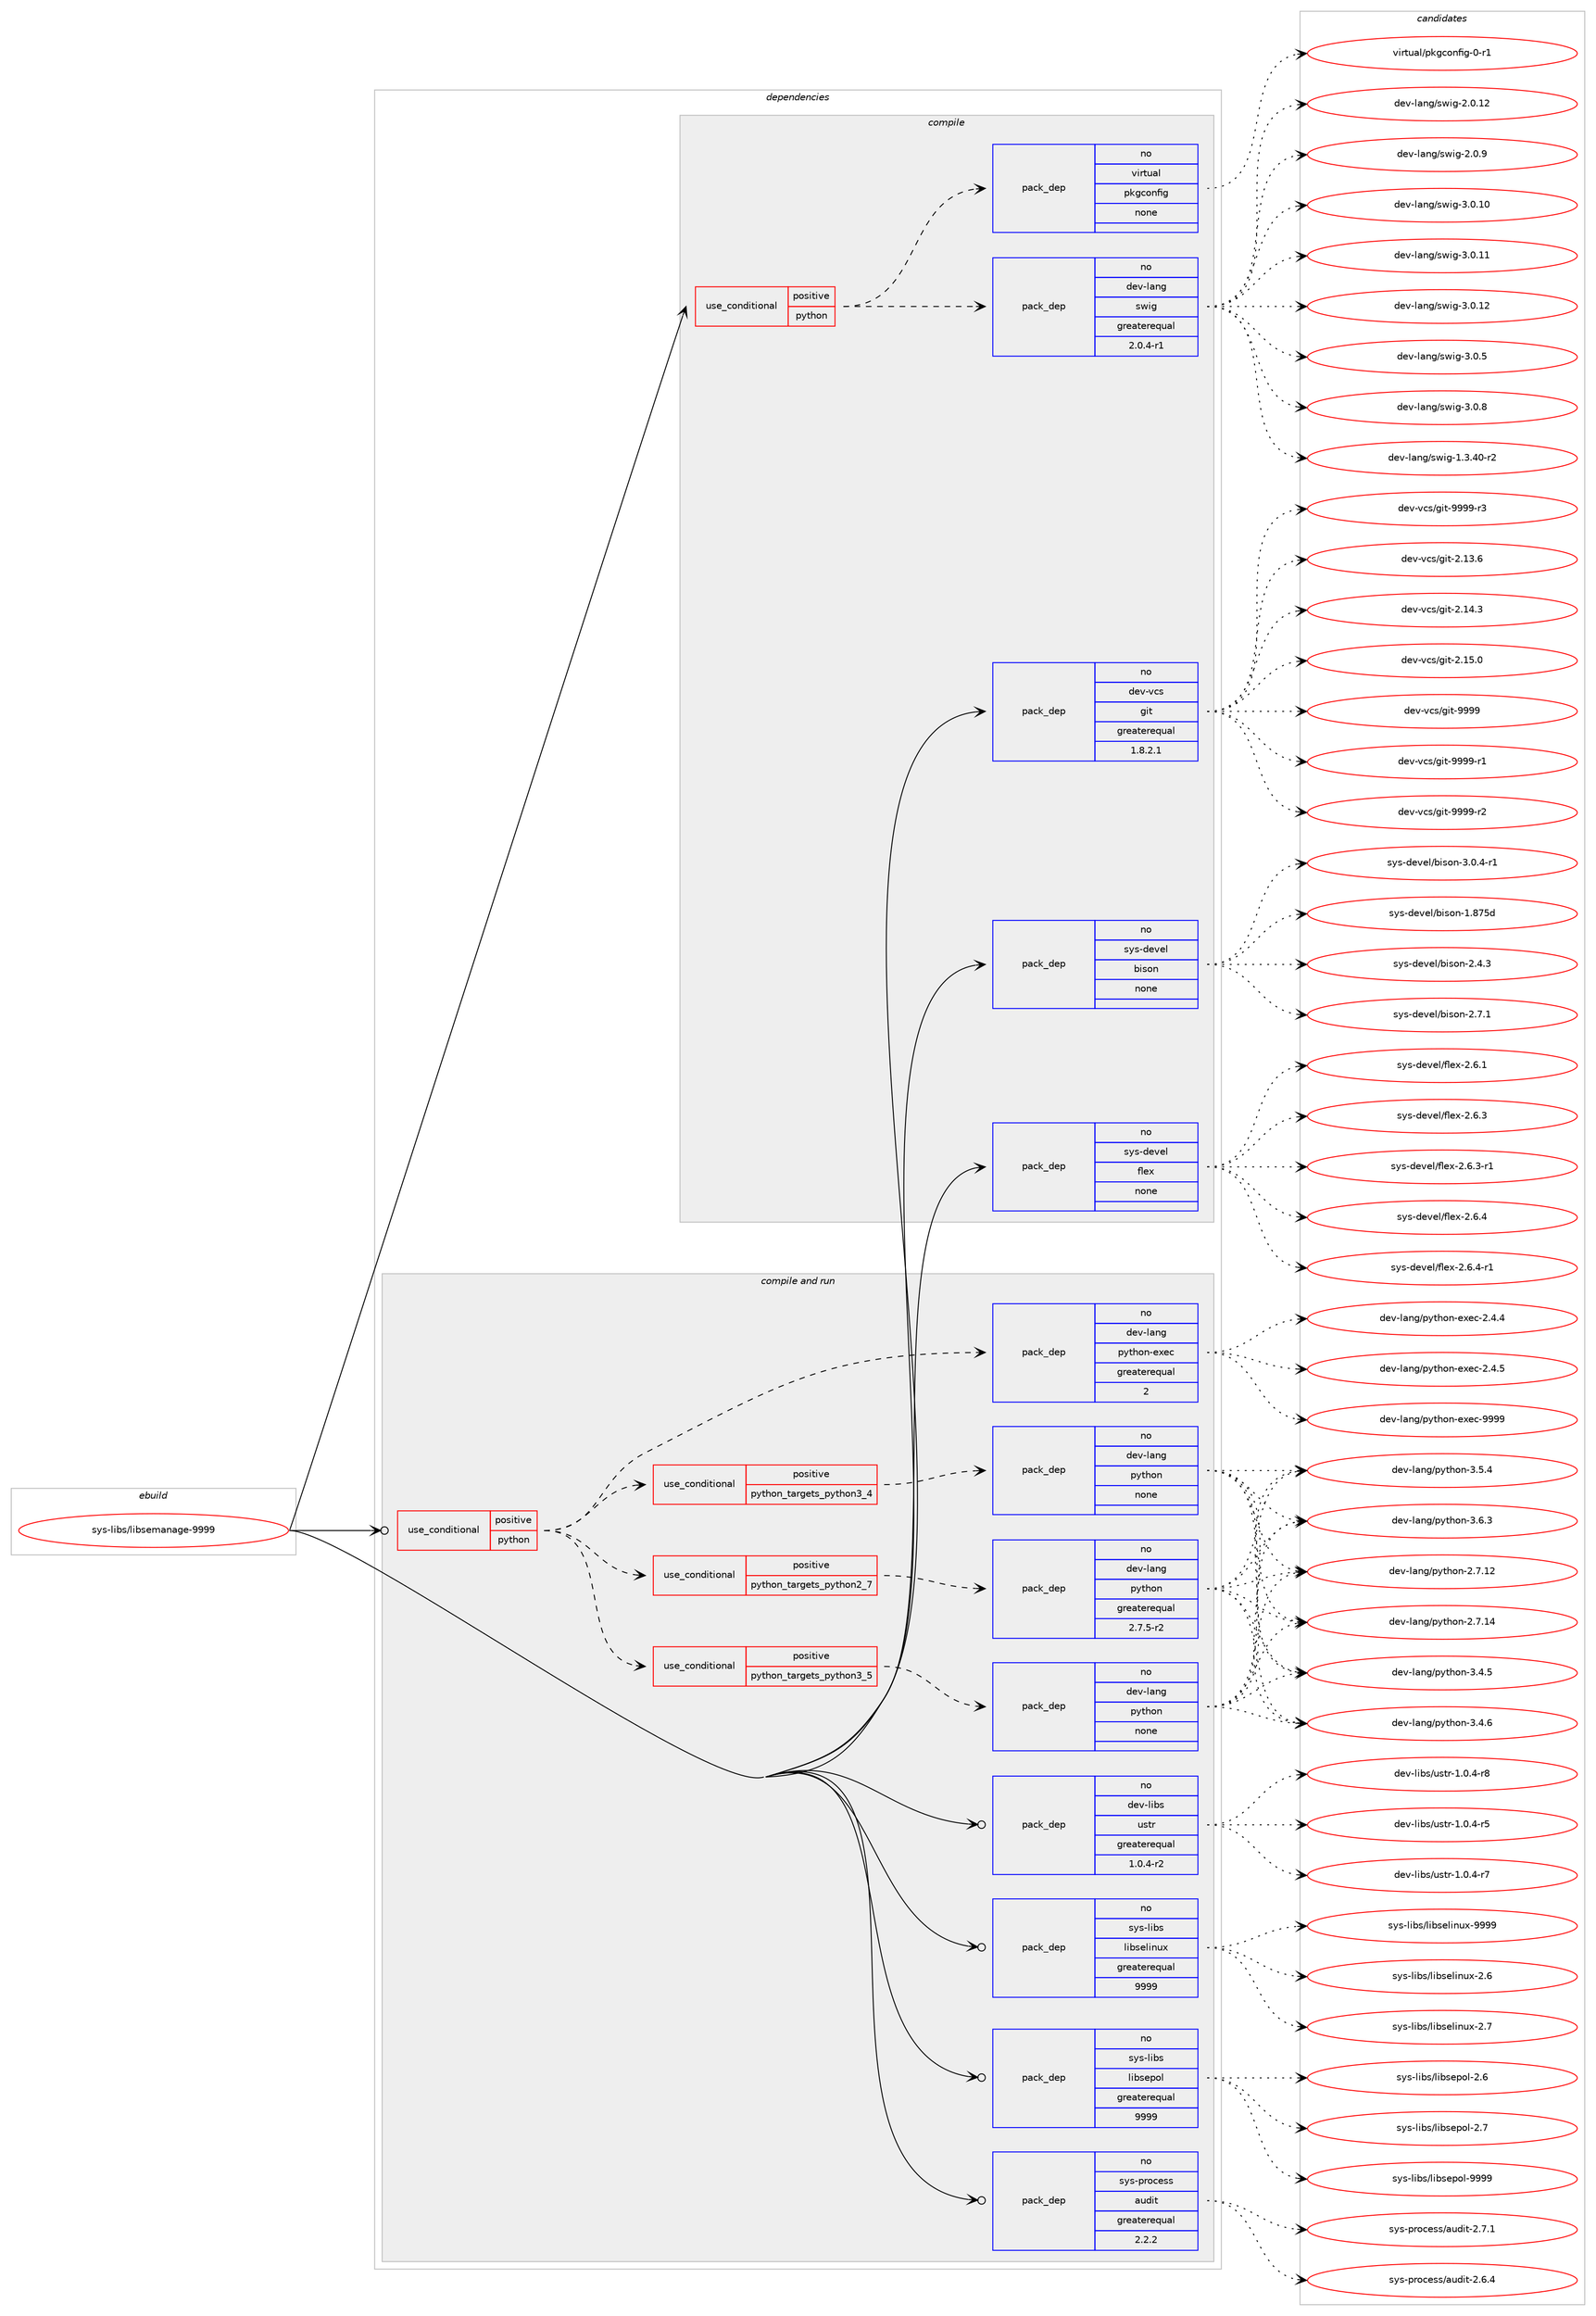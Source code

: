 digraph prolog {

# *************
# Graph options
# *************

newrank=true;
concentrate=true;
compound=true;
graph [rankdir=LR,fontname=Helvetica,fontsize=10,ranksep=1.5];#, ranksep=2.5, nodesep=0.2];
edge  [arrowhead=vee];
node  [fontname=Helvetica,fontsize=10];

# **********
# The ebuild
# **********

subgraph cluster_leftcol {
color=gray;
rank=same;
label=<<i>ebuild</i>>;
id [label="sys-libs/libsemanage-9999", color=red, width=4, href="../sys-libs/libsemanage-9999.svg"];
}

# ****************
# The dependencies
# ****************

subgraph cluster_midcol {
color=gray;
label=<<i>dependencies</i>>;
subgraph cluster_compile {
fillcolor="#eeeeee";
style=filled;
label=<<i>compile</i>>;
subgraph cond118393 {
dependency495258 [label=<<TABLE BORDER="0" CELLBORDER="1" CELLSPACING="0" CELLPADDING="4"><TR><TD ROWSPAN="3" CELLPADDING="10">use_conditional</TD></TR><TR><TD>positive</TD></TR><TR><TD>python</TD></TR></TABLE>>, shape=none, color=red];
subgraph pack368088 {
dependency495259 [label=<<TABLE BORDER="0" CELLBORDER="1" CELLSPACING="0" CELLPADDING="4" WIDTH="220"><TR><TD ROWSPAN="6" CELLPADDING="30">pack_dep</TD></TR><TR><TD WIDTH="110">no</TD></TR><TR><TD>dev-lang</TD></TR><TR><TD>swig</TD></TR><TR><TD>greaterequal</TD></TR><TR><TD>2.0.4-r1</TD></TR></TABLE>>, shape=none, color=blue];
}
dependency495258:e -> dependency495259:w [weight=20,style="dashed",arrowhead="vee"];
subgraph pack368089 {
dependency495260 [label=<<TABLE BORDER="0" CELLBORDER="1" CELLSPACING="0" CELLPADDING="4" WIDTH="220"><TR><TD ROWSPAN="6" CELLPADDING="30">pack_dep</TD></TR><TR><TD WIDTH="110">no</TD></TR><TR><TD>virtual</TD></TR><TR><TD>pkgconfig</TD></TR><TR><TD>none</TD></TR><TR><TD></TD></TR></TABLE>>, shape=none, color=blue];
}
dependency495258:e -> dependency495260:w [weight=20,style="dashed",arrowhead="vee"];
}
id:e -> dependency495258:w [weight=20,style="solid",arrowhead="vee"];
subgraph pack368090 {
dependency495261 [label=<<TABLE BORDER="0" CELLBORDER="1" CELLSPACING="0" CELLPADDING="4" WIDTH="220"><TR><TD ROWSPAN="6" CELLPADDING="30">pack_dep</TD></TR><TR><TD WIDTH="110">no</TD></TR><TR><TD>dev-vcs</TD></TR><TR><TD>git</TD></TR><TR><TD>greaterequal</TD></TR><TR><TD>1.8.2.1</TD></TR></TABLE>>, shape=none, color=blue];
}
id:e -> dependency495261:w [weight=20,style="solid",arrowhead="vee"];
subgraph pack368091 {
dependency495262 [label=<<TABLE BORDER="0" CELLBORDER="1" CELLSPACING="0" CELLPADDING="4" WIDTH="220"><TR><TD ROWSPAN="6" CELLPADDING="30">pack_dep</TD></TR><TR><TD WIDTH="110">no</TD></TR><TR><TD>sys-devel</TD></TR><TR><TD>bison</TD></TR><TR><TD>none</TD></TR><TR><TD></TD></TR></TABLE>>, shape=none, color=blue];
}
id:e -> dependency495262:w [weight=20,style="solid",arrowhead="vee"];
subgraph pack368092 {
dependency495263 [label=<<TABLE BORDER="0" CELLBORDER="1" CELLSPACING="0" CELLPADDING="4" WIDTH="220"><TR><TD ROWSPAN="6" CELLPADDING="30">pack_dep</TD></TR><TR><TD WIDTH="110">no</TD></TR><TR><TD>sys-devel</TD></TR><TR><TD>flex</TD></TR><TR><TD>none</TD></TR><TR><TD></TD></TR></TABLE>>, shape=none, color=blue];
}
id:e -> dependency495263:w [weight=20,style="solid",arrowhead="vee"];
}
subgraph cluster_compileandrun {
fillcolor="#eeeeee";
style=filled;
label=<<i>compile and run</i>>;
subgraph cond118394 {
dependency495264 [label=<<TABLE BORDER="0" CELLBORDER="1" CELLSPACING="0" CELLPADDING="4"><TR><TD ROWSPAN="3" CELLPADDING="10">use_conditional</TD></TR><TR><TD>positive</TD></TR><TR><TD>python</TD></TR></TABLE>>, shape=none, color=red];
subgraph cond118395 {
dependency495265 [label=<<TABLE BORDER="0" CELLBORDER="1" CELLSPACING="0" CELLPADDING="4"><TR><TD ROWSPAN="3" CELLPADDING="10">use_conditional</TD></TR><TR><TD>positive</TD></TR><TR><TD>python_targets_python2_7</TD></TR></TABLE>>, shape=none, color=red];
subgraph pack368093 {
dependency495266 [label=<<TABLE BORDER="0" CELLBORDER="1" CELLSPACING="0" CELLPADDING="4" WIDTH="220"><TR><TD ROWSPAN="6" CELLPADDING="30">pack_dep</TD></TR><TR><TD WIDTH="110">no</TD></TR><TR><TD>dev-lang</TD></TR><TR><TD>python</TD></TR><TR><TD>greaterequal</TD></TR><TR><TD>2.7.5-r2</TD></TR></TABLE>>, shape=none, color=blue];
}
dependency495265:e -> dependency495266:w [weight=20,style="dashed",arrowhead="vee"];
}
dependency495264:e -> dependency495265:w [weight=20,style="dashed",arrowhead="vee"];
subgraph cond118396 {
dependency495267 [label=<<TABLE BORDER="0" CELLBORDER="1" CELLSPACING="0" CELLPADDING="4"><TR><TD ROWSPAN="3" CELLPADDING="10">use_conditional</TD></TR><TR><TD>positive</TD></TR><TR><TD>python_targets_python3_4</TD></TR></TABLE>>, shape=none, color=red];
subgraph pack368094 {
dependency495268 [label=<<TABLE BORDER="0" CELLBORDER="1" CELLSPACING="0" CELLPADDING="4" WIDTH="220"><TR><TD ROWSPAN="6" CELLPADDING="30">pack_dep</TD></TR><TR><TD WIDTH="110">no</TD></TR><TR><TD>dev-lang</TD></TR><TR><TD>python</TD></TR><TR><TD>none</TD></TR><TR><TD></TD></TR></TABLE>>, shape=none, color=blue];
}
dependency495267:e -> dependency495268:w [weight=20,style="dashed",arrowhead="vee"];
}
dependency495264:e -> dependency495267:w [weight=20,style="dashed",arrowhead="vee"];
subgraph cond118397 {
dependency495269 [label=<<TABLE BORDER="0" CELLBORDER="1" CELLSPACING="0" CELLPADDING="4"><TR><TD ROWSPAN="3" CELLPADDING="10">use_conditional</TD></TR><TR><TD>positive</TD></TR><TR><TD>python_targets_python3_5</TD></TR></TABLE>>, shape=none, color=red];
subgraph pack368095 {
dependency495270 [label=<<TABLE BORDER="0" CELLBORDER="1" CELLSPACING="0" CELLPADDING="4" WIDTH="220"><TR><TD ROWSPAN="6" CELLPADDING="30">pack_dep</TD></TR><TR><TD WIDTH="110">no</TD></TR><TR><TD>dev-lang</TD></TR><TR><TD>python</TD></TR><TR><TD>none</TD></TR><TR><TD></TD></TR></TABLE>>, shape=none, color=blue];
}
dependency495269:e -> dependency495270:w [weight=20,style="dashed",arrowhead="vee"];
}
dependency495264:e -> dependency495269:w [weight=20,style="dashed",arrowhead="vee"];
subgraph pack368096 {
dependency495271 [label=<<TABLE BORDER="0" CELLBORDER="1" CELLSPACING="0" CELLPADDING="4" WIDTH="220"><TR><TD ROWSPAN="6" CELLPADDING="30">pack_dep</TD></TR><TR><TD WIDTH="110">no</TD></TR><TR><TD>dev-lang</TD></TR><TR><TD>python-exec</TD></TR><TR><TD>greaterequal</TD></TR><TR><TD>2</TD></TR></TABLE>>, shape=none, color=blue];
}
dependency495264:e -> dependency495271:w [weight=20,style="dashed",arrowhead="vee"];
}
id:e -> dependency495264:w [weight=20,style="solid",arrowhead="odotvee"];
subgraph pack368097 {
dependency495272 [label=<<TABLE BORDER="0" CELLBORDER="1" CELLSPACING="0" CELLPADDING="4" WIDTH="220"><TR><TD ROWSPAN="6" CELLPADDING="30">pack_dep</TD></TR><TR><TD WIDTH="110">no</TD></TR><TR><TD>dev-libs</TD></TR><TR><TD>ustr</TD></TR><TR><TD>greaterequal</TD></TR><TR><TD>1.0.4-r2</TD></TR></TABLE>>, shape=none, color=blue];
}
id:e -> dependency495272:w [weight=20,style="solid",arrowhead="odotvee"];
subgraph pack368098 {
dependency495273 [label=<<TABLE BORDER="0" CELLBORDER="1" CELLSPACING="0" CELLPADDING="4" WIDTH="220"><TR><TD ROWSPAN="6" CELLPADDING="30">pack_dep</TD></TR><TR><TD WIDTH="110">no</TD></TR><TR><TD>sys-libs</TD></TR><TR><TD>libselinux</TD></TR><TR><TD>greaterequal</TD></TR><TR><TD>9999</TD></TR></TABLE>>, shape=none, color=blue];
}
id:e -> dependency495273:w [weight=20,style="solid",arrowhead="odotvee"];
subgraph pack368099 {
dependency495274 [label=<<TABLE BORDER="0" CELLBORDER="1" CELLSPACING="0" CELLPADDING="4" WIDTH="220"><TR><TD ROWSPAN="6" CELLPADDING="30">pack_dep</TD></TR><TR><TD WIDTH="110">no</TD></TR><TR><TD>sys-libs</TD></TR><TR><TD>libsepol</TD></TR><TR><TD>greaterequal</TD></TR><TR><TD>9999</TD></TR></TABLE>>, shape=none, color=blue];
}
id:e -> dependency495274:w [weight=20,style="solid",arrowhead="odotvee"];
subgraph pack368100 {
dependency495275 [label=<<TABLE BORDER="0" CELLBORDER="1" CELLSPACING="0" CELLPADDING="4" WIDTH="220"><TR><TD ROWSPAN="6" CELLPADDING="30">pack_dep</TD></TR><TR><TD WIDTH="110">no</TD></TR><TR><TD>sys-process</TD></TR><TR><TD>audit</TD></TR><TR><TD>greaterequal</TD></TR><TR><TD>2.2.2</TD></TR></TABLE>>, shape=none, color=blue];
}
id:e -> dependency495275:w [weight=20,style="solid",arrowhead="odotvee"];
}
subgraph cluster_run {
fillcolor="#eeeeee";
style=filled;
label=<<i>run</i>>;
}
}

# **************
# The candidates
# **************

subgraph cluster_choices {
rank=same;
color=gray;
label=<<i>candidates</i>>;

subgraph choice368088 {
color=black;
nodesep=1;
choice100101118451089711010347115119105103454946514652484511450 [label="dev-lang/swig-1.3.40-r2", color=red, width=4,href="../dev-lang/swig-1.3.40-r2.svg"];
choice10010111845108971101034711511910510345504648464950 [label="dev-lang/swig-2.0.12", color=red, width=4,href="../dev-lang/swig-2.0.12.svg"];
choice100101118451089711010347115119105103455046484657 [label="dev-lang/swig-2.0.9", color=red, width=4,href="../dev-lang/swig-2.0.9.svg"];
choice10010111845108971101034711511910510345514648464948 [label="dev-lang/swig-3.0.10", color=red, width=4,href="../dev-lang/swig-3.0.10.svg"];
choice10010111845108971101034711511910510345514648464949 [label="dev-lang/swig-3.0.11", color=red, width=4,href="../dev-lang/swig-3.0.11.svg"];
choice10010111845108971101034711511910510345514648464950 [label="dev-lang/swig-3.0.12", color=red, width=4,href="../dev-lang/swig-3.0.12.svg"];
choice100101118451089711010347115119105103455146484653 [label="dev-lang/swig-3.0.5", color=red, width=4,href="../dev-lang/swig-3.0.5.svg"];
choice100101118451089711010347115119105103455146484656 [label="dev-lang/swig-3.0.8", color=red, width=4,href="../dev-lang/swig-3.0.8.svg"];
dependency495259:e -> choice100101118451089711010347115119105103454946514652484511450:w [style=dotted,weight="100"];
dependency495259:e -> choice10010111845108971101034711511910510345504648464950:w [style=dotted,weight="100"];
dependency495259:e -> choice100101118451089711010347115119105103455046484657:w [style=dotted,weight="100"];
dependency495259:e -> choice10010111845108971101034711511910510345514648464948:w [style=dotted,weight="100"];
dependency495259:e -> choice10010111845108971101034711511910510345514648464949:w [style=dotted,weight="100"];
dependency495259:e -> choice10010111845108971101034711511910510345514648464950:w [style=dotted,weight="100"];
dependency495259:e -> choice100101118451089711010347115119105103455146484653:w [style=dotted,weight="100"];
dependency495259:e -> choice100101118451089711010347115119105103455146484656:w [style=dotted,weight="100"];
}
subgraph choice368089 {
color=black;
nodesep=1;
choice11810511411611797108471121071039911111010210510345484511449 [label="virtual/pkgconfig-0-r1", color=red, width=4,href="../virtual/pkgconfig-0-r1.svg"];
dependency495260:e -> choice11810511411611797108471121071039911111010210510345484511449:w [style=dotted,weight="100"];
}
subgraph choice368090 {
color=black;
nodesep=1;
choice10010111845118991154710310511645504649514654 [label="dev-vcs/git-2.13.6", color=red, width=4,href="../dev-vcs/git-2.13.6.svg"];
choice10010111845118991154710310511645504649524651 [label="dev-vcs/git-2.14.3", color=red, width=4,href="../dev-vcs/git-2.14.3.svg"];
choice10010111845118991154710310511645504649534648 [label="dev-vcs/git-2.15.0", color=red, width=4,href="../dev-vcs/git-2.15.0.svg"];
choice1001011184511899115471031051164557575757 [label="dev-vcs/git-9999", color=red, width=4,href="../dev-vcs/git-9999.svg"];
choice10010111845118991154710310511645575757574511449 [label="dev-vcs/git-9999-r1", color=red, width=4,href="../dev-vcs/git-9999-r1.svg"];
choice10010111845118991154710310511645575757574511450 [label="dev-vcs/git-9999-r2", color=red, width=4,href="../dev-vcs/git-9999-r2.svg"];
choice10010111845118991154710310511645575757574511451 [label="dev-vcs/git-9999-r3", color=red, width=4,href="../dev-vcs/git-9999-r3.svg"];
dependency495261:e -> choice10010111845118991154710310511645504649514654:w [style=dotted,weight="100"];
dependency495261:e -> choice10010111845118991154710310511645504649524651:w [style=dotted,weight="100"];
dependency495261:e -> choice10010111845118991154710310511645504649534648:w [style=dotted,weight="100"];
dependency495261:e -> choice1001011184511899115471031051164557575757:w [style=dotted,weight="100"];
dependency495261:e -> choice10010111845118991154710310511645575757574511449:w [style=dotted,weight="100"];
dependency495261:e -> choice10010111845118991154710310511645575757574511450:w [style=dotted,weight="100"];
dependency495261:e -> choice10010111845118991154710310511645575757574511451:w [style=dotted,weight="100"];
}
subgraph choice368091 {
color=black;
nodesep=1;
choice115121115451001011181011084798105115111110454946565553100 [label="sys-devel/bison-1.875d", color=red, width=4,href="../sys-devel/bison-1.875d.svg"];
choice115121115451001011181011084798105115111110455046524651 [label="sys-devel/bison-2.4.3", color=red, width=4,href="../sys-devel/bison-2.4.3.svg"];
choice115121115451001011181011084798105115111110455046554649 [label="sys-devel/bison-2.7.1", color=red, width=4,href="../sys-devel/bison-2.7.1.svg"];
choice1151211154510010111810110847981051151111104551464846524511449 [label="sys-devel/bison-3.0.4-r1", color=red, width=4,href="../sys-devel/bison-3.0.4-r1.svg"];
dependency495262:e -> choice115121115451001011181011084798105115111110454946565553100:w [style=dotted,weight="100"];
dependency495262:e -> choice115121115451001011181011084798105115111110455046524651:w [style=dotted,weight="100"];
dependency495262:e -> choice115121115451001011181011084798105115111110455046554649:w [style=dotted,weight="100"];
dependency495262:e -> choice1151211154510010111810110847981051151111104551464846524511449:w [style=dotted,weight="100"];
}
subgraph choice368092 {
color=black;
nodesep=1;
choice1151211154510010111810110847102108101120455046544649 [label="sys-devel/flex-2.6.1", color=red, width=4,href="../sys-devel/flex-2.6.1.svg"];
choice1151211154510010111810110847102108101120455046544651 [label="sys-devel/flex-2.6.3", color=red, width=4,href="../sys-devel/flex-2.6.3.svg"];
choice11512111545100101118101108471021081011204550465446514511449 [label="sys-devel/flex-2.6.3-r1", color=red, width=4,href="../sys-devel/flex-2.6.3-r1.svg"];
choice1151211154510010111810110847102108101120455046544652 [label="sys-devel/flex-2.6.4", color=red, width=4,href="../sys-devel/flex-2.6.4.svg"];
choice11512111545100101118101108471021081011204550465446524511449 [label="sys-devel/flex-2.6.4-r1", color=red, width=4,href="../sys-devel/flex-2.6.4-r1.svg"];
dependency495263:e -> choice1151211154510010111810110847102108101120455046544649:w [style=dotted,weight="100"];
dependency495263:e -> choice1151211154510010111810110847102108101120455046544651:w [style=dotted,weight="100"];
dependency495263:e -> choice11512111545100101118101108471021081011204550465446514511449:w [style=dotted,weight="100"];
dependency495263:e -> choice1151211154510010111810110847102108101120455046544652:w [style=dotted,weight="100"];
dependency495263:e -> choice11512111545100101118101108471021081011204550465446524511449:w [style=dotted,weight="100"];
}
subgraph choice368093 {
color=black;
nodesep=1;
choice10010111845108971101034711212111610411111045504655464950 [label="dev-lang/python-2.7.12", color=red, width=4,href="../dev-lang/python-2.7.12.svg"];
choice10010111845108971101034711212111610411111045504655464952 [label="dev-lang/python-2.7.14", color=red, width=4,href="../dev-lang/python-2.7.14.svg"];
choice100101118451089711010347112121116104111110455146524653 [label="dev-lang/python-3.4.5", color=red, width=4,href="../dev-lang/python-3.4.5.svg"];
choice100101118451089711010347112121116104111110455146524654 [label="dev-lang/python-3.4.6", color=red, width=4,href="../dev-lang/python-3.4.6.svg"];
choice100101118451089711010347112121116104111110455146534652 [label="dev-lang/python-3.5.4", color=red, width=4,href="../dev-lang/python-3.5.4.svg"];
choice100101118451089711010347112121116104111110455146544651 [label="dev-lang/python-3.6.3", color=red, width=4,href="../dev-lang/python-3.6.3.svg"];
dependency495266:e -> choice10010111845108971101034711212111610411111045504655464950:w [style=dotted,weight="100"];
dependency495266:e -> choice10010111845108971101034711212111610411111045504655464952:w [style=dotted,weight="100"];
dependency495266:e -> choice100101118451089711010347112121116104111110455146524653:w [style=dotted,weight="100"];
dependency495266:e -> choice100101118451089711010347112121116104111110455146524654:w [style=dotted,weight="100"];
dependency495266:e -> choice100101118451089711010347112121116104111110455146534652:w [style=dotted,weight="100"];
dependency495266:e -> choice100101118451089711010347112121116104111110455146544651:w [style=dotted,weight="100"];
}
subgraph choice368094 {
color=black;
nodesep=1;
choice10010111845108971101034711212111610411111045504655464950 [label="dev-lang/python-2.7.12", color=red, width=4,href="../dev-lang/python-2.7.12.svg"];
choice10010111845108971101034711212111610411111045504655464952 [label="dev-lang/python-2.7.14", color=red, width=4,href="../dev-lang/python-2.7.14.svg"];
choice100101118451089711010347112121116104111110455146524653 [label="dev-lang/python-3.4.5", color=red, width=4,href="../dev-lang/python-3.4.5.svg"];
choice100101118451089711010347112121116104111110455146524654 [label="dev-lang/python-3.4.6", color=red, width=4,href="../dev-lang/python-3.4.6.svg"];
choice100101118451089711010347112121116104111110455146534652 [label="dev-lang/python-3.5.4", color=red, width=4,href="../dev-lang/python-3.5.4.svg"];
choice100101118451089711010347112121116104111110455146544651 [label="dev-lang/python-3.6.3", color=red, width=4,href="../dev-lang/python-3.6.3.svg"];
dependency495268:e -> choice10010111845108971101034711212111610411111045504655464950:w [style=dotted,weight="100"];
dependency495268:e -> choice10010111845108971101034711212111610411111045504655464952:w [style=dotted,weight="100"];
dependency495268:e -> choice100101118451089711010347112121116104111110455146524653:w [style=dotted,weight="100"];
dependency495268:e -> choice100101118451089711010347112121116104111110455146524654:w [style=dotted,weight="100"];
dependency495268:e -> choice100101118451089711010347112121116104111110455146534652:w [style=dotted,weight="100"];
dependency495268:e -> choice100101118451089711010347112121116104111110455146544651:w [style=dotted,weight="100"];
}
subgraph choice368095 {
color=black;
nodesep=1;
choice10010111845108971101034711212111610411111045504655464950 [label="dev-lang/python-2.7.12", color=red, width=4,href="../dev-lang/python-2.7.12.svg"];
choice10010111845108971101034711212111610411111045504655464952 [label="dev-lang/python-2.7.14", color=red, width=4,href="../dev-lang/python-2.7.14.svg"];
choice100101118451089711010347112121116104111110455146524653 [label="dev-lang/python-3.4.5", color=red, width=4,href="../dev-lang/python-3.4.5.svg"];
choice100101118451089711010347112121116104111110455146524654 [label="dev-lang/python-3.4.6", color=red, width=4,href="../dev-lang/python-3.4.6.svg"];
choice100101118451089711010347112121116104111110455146534652 [label="dev-lang/python-3.5.4", color=red, width=4,href="../dev-lang/python-3.5.4.svg"];
choice100101118451089711010347112121116104111110455146544651 [label="dev-lang/python-3.6.3", color=red, width=4,href="../dev-lang/python-3.6.3.svg"];
dependency495270:e -> choice10010111845108971101034711212111610411111045504655464950:w [style=dotted,weight="100"];
dependency495270:e -> choice10010111845108971101034711212111610411111045504655464952:w [style=dotted,weight="100"];
dependency495270:e -> choice100101118451089711010347112121116104111110455146524653:w [style=dotted,weight="100"];
dependency495270:e -> choice100101118451089711010347112121116104111110455146524654:w [style=dotted,weight="100"];
dependency495270:e -> choice100101118451089711010347112121116104111110455146534652:w [style=dotted,weight="100"];
dependency495270:e -> choice100101118451089711010347112121116104111110455146544651:w [style=dotted,weight="100"];
}
subgraph choice368096 {
color=black;
nodesep=1;
choice1001011184510897110103471121211161041111104510112010199455046524652 [label="dev-lang/python-exec-2.4.4", color=red, width=4,href="../dev-lang/python-exec-2.4.4.svg"];
choice1001011184510897110103471121211161041111104510112010199455046524653 [label="dev-lang/python-exec-2.4.5", color=red, width=4,href="../dev-lang/python-exec-2.4.5.svg"];
choice10010111845108971101034711212111610411111045101120101994557575757 [label="dev-lang/python-exec-9999", color=red, width=4,href="../dev-lang/python-exec-9999.svg"];
dependency495271:e -> choice1001011184510897110103471121211161041111104510112010199455046524652:w [style=dotted,weight="100"];
dependency495271:e -> choice1001011184510897110103471121211161041111104510112010199455046524653:w [style=dotted,weight="100"];
dependency495271:e -> choice10010111845108971101034711212111610411111045101120101994557575757:w [style=dotted,weight="100"];
}
subgraph choice368097 {
color=black;
nodesep=1;
choice1001011184510810598115471171151161144549464846524511453 [label="dev-libs/ustr-1.0.4-r5", color=red, width=4,href="../dev-libs/ustr-1.0.4-r5.svg"];
choice1001011184510810598115471171151161144549464846524511455 [label="dev-libs/ustr-1.0.4-r7", color=red, width=4,href="../dev-libs/ustr-1.0.4-r7.svg"];
choice1001011184510810598115471171151161144549464846524511456 [label="dev-libs/ustr-1.0.4-r8", color=red, width=4,href="../dev-libs/ustr-1.0.4-r8.svg"];
dependency495272:e -> choice1001011184510810598115471171151161144549464846524511453:w [style=dotted,weight="100"];
dependency495272:e -> choice1001011184510810598115471171151161144549464846524511455:w [style=dotted,weight="100"];
dependency495272:e -> choice1001011184510810598115471171151161144549464846524511456:w [style=dotted,weight="100"];
}
subgraph choice368098 {
color=black;
nodesep=1;
choice1151211154510810598115471081059811510110810511011712045504654 [label="sys-libs/libselinux-2.6", color=red, width=4,href="../sys-libs/libselinux-2.6.svg"];
choice1151211154510810598115471081059811510110810511011712045504655 [label="sys-libs/libselinux-2.7", color=red, width=4,href="../sys-libs/libselinux-2.7.svg"];
choice115121115451081059811547108105981151011081051101171204557575757 [label="sys-libs/libselinux-9999", color=red, width=4,href="../sys-libs/libselinux-9999.svg"];
dependency495273:e -> choice1151211154510810598115471081059811510110810511011712045504654:w [style=dotted,weight="100"];
dependency495273:e -> choice1151211154510810598115471081059811510110810511011712045504655:w [style=dotted,weight="100"];
dependency495273:e -> choice115121115451081059811547108105981151011081051101171204557575757:w [style=dotted,weight="100"];
}
subgraph choice368099 {
color=black;
nodesep=1;
choice1151211154510810598115471081059811510111211110845504654 [label="sys-libs/libsepol-2.6", color=red, width=4,href="../sys-libs/libsepol-2.6.svg"];
choice1151211154510810598115471081059811510111211110845504655 [label="sys-libs/libsepol-2.7", color=red, width=4,href="../sys-libs/libsepol-2.7.svg"];
choice115121115451081059811547108105981151011121111084557575757 [label="sys-libs/libsepol-9999", color=red, width=4,href="../sys-libs/libsepol-9999.svg"];
dependency495274:e -> choice1151211154510810598115471081059811510111211110845504654:w [style=dotted,weight="100"];
dependency495274:e -> choice1151211154510810598115471081059811510111211110845504655:w [style=dotted,weight="100"];
dependency495274:e -> choice115121115451081059811547108105981151011121111084557575757:w [style=dotted,weight="100"];
}
subgraph choice368100 {
color=black;
nodesep=1;
choice11512111545112114111991011151154797117100105116455046544652 [label="sys-process/audit-2.6.4", color=red, width=4,href="../sys-process/audit-2.6.4.svg"];
choice11512111545112114111991011151154797117100105116455046554649 [label="sys-process/audit-2.7.1", color=red, width=4,href="../sys-process/audit-2.7.1.svg"];
dependency495275:e -> choice11512111545112114111991011151154797117100105116455046544652:w [style=dotted,weight="100"];
dependency495275:e -> choice11512111545112114111991011151154797117100105116455046554649:w [style=dotted,weight="100"];
}
}

}
